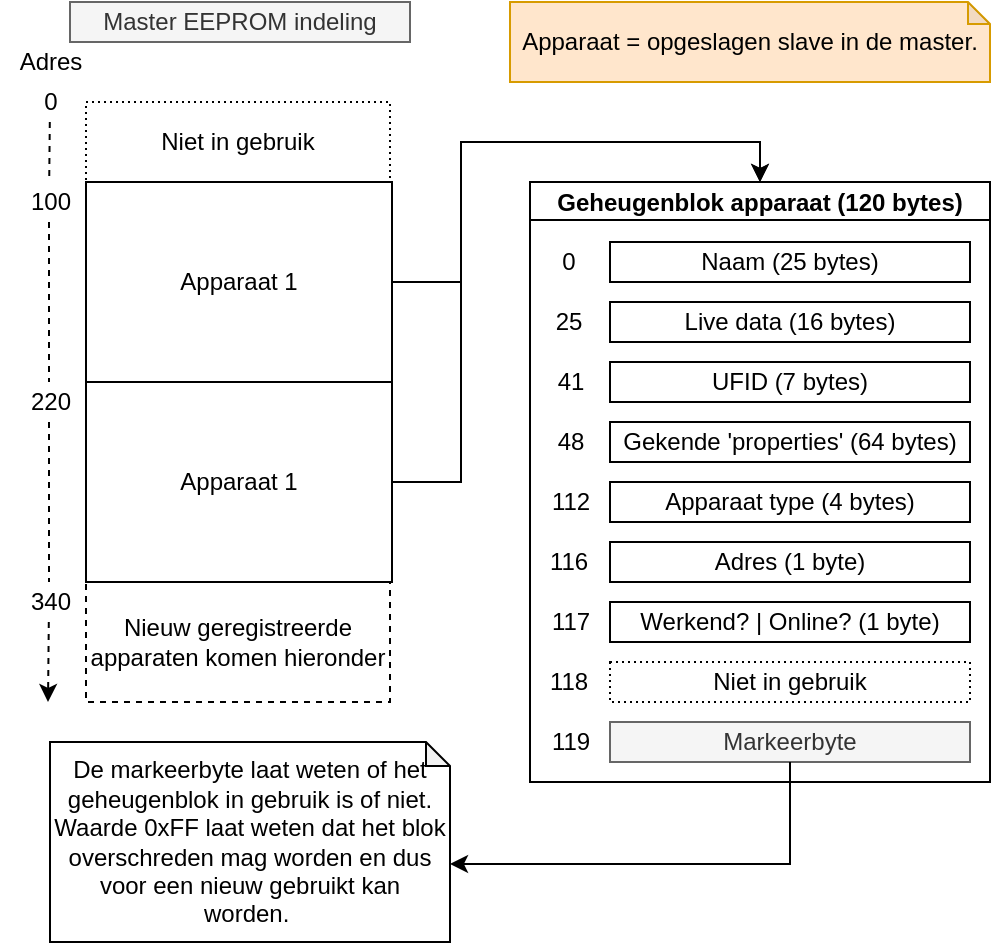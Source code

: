 <mxfile version="10.6.9" type="device"><diagram id="tRejwUz7OG---5BMXvJg" name="Page-1"><mxGraphModel dx="961" dy="493" grid="1" gridSize="10" guides="1" tooltips="1" connect="1" arrows="1" fold="1" page="1" pageScale="1" pageWidth="827" pageHeight="1169" math="0" shadow="0"><root><mxCell id="0"/><mxCell id="1" parent="0"/><mxCell id="AuQNsQxQSPorBZ3QLLEV-18" style="edgeStyle=orthogonalEdgeStyle;rounded=0;orthogonalLoop=1;jettySize=auto;html=1;exitX=1;exitY=0.5;exitDx=0;exitDy=0;entryX=0.5;entryY=0;entryDx=0;entryDy=0;" edge="1" parent="1" source="AuQNsQxQSPorBZ3QLLEV-2" target="AuQNsQxQSPorBZ3QLLEV-6"><mxGeometry relative="1" as="geometry"/></mxCell><mxCell id="AuQNsQxQSPorBZ3QLLEV-2" value="Apparaat 1" style="rounded=0;whiteSpace=wrap;html=1;" vertex="1" parent="1"><mxGeometry x="108" y="300" width="153" height="100" as="geometry"/></mxCell><mxCell id="AuQNsQxQSPorBZ3QLLEV-3" value="100" style="text;html=1;resizable=0;points=[];autosize=1;align=center;verticalAlign=top;spacingTop=-4;" vertex="1" parent="1"><mxGeometry x="79.5" y="300" width="20" height="20" as="geometry"/></mxCell><mxCell id="AuQNsQxQSPorBZ3QLLEV-4" value="Master EEPROM indeling" style="rounded=0;whiteSpace=wrap;html=1;align=center;fillColor=#f5f5f5;strokeColor=#666666;fontColor=#333333;" vertex="1" parent="1"><mxGeometry x="100" y="210" width="170" height="20" as="geometry"/></mxCell><mxCell id="AuQNsQxQSPorBZ3QLLEV-6" value="Geheugenblok apparaat (120 bytes)" style="swimlane;startSize=19;" vertex="1" parent="1"><mxGeometry x="330" y="300" width="230" height="300" as="geometry"><mxRectangle x="330" y="300" width="140" height="23" as="alternateBounds"/></mxGeometry></mxCell><mxCell id="AuQNsQxQSPorBZ3QLLEV-22" value="Naam (25 bytes)" style="rounded=0;whiteSpace=wrap;html=1;fillColor=none;align=center;" vertex="1" parent="AuQNsQxQSPorBZ3QLLEV-6"><mxGeometry x="40" y="30" width="180" height="20" as="geometry"/></mxCell><mxCell id="AuQNsQxQSPorBZ3QLLEV-23" value="Live data (16 bytes)" style="rounded=0;whiteSpace=wrap;html=1;fillColor=none;align=center;" vertex="1" parent="AuQNsQxQSPorBZ3QLLEV-6"><mxGeometry x="40" y="60" width="180" height="20" as="geometry"/></mxCell><mxCell id="AuQNsQxQSPorBZ3QLLEV-24" value="UFID (7 bytes)" style="rounded=0;whiteSpace=wrap;html=1;fillColor=none;align=center;" vertex="1" parent="AuQNsQxQSPorBZ3QLLEV-6"><mxGeometry x="40" y="90" width="180" height="20" as="geometry"/></mxCell><mxCell id="AuQNsQxQSPorBZ3QLLEV-29" value="Gekende 'properties' (64 bytes)" style="rounded=0;whiteSpace=wrap;html=1;fillColor=none;align=center;" vertex="1" parent="AuQNsQxQSPorBZ3QLLEV-6"><mxGeometry x="40" y="120" width="180" height="20" as="geometry"/></mxCell><mxCell id="AuQNsQxQSPorBZ3QLLEV-30" value="Apparaat type (4 bytes)" style="rounded=0;whiteSpace=wrap;html=1;fillColor=none;align=center;" vertex="1" parent="AuQNsQxQSPorBZ3QLLEV-6"><mxGeometry x="40" y="150" width="180" height="20" as="geometry"/></mxCell><mxCell id="AuQNsQxQSPorBZ3QLLEV-31" value="Adres (1 byte)" style="rounded=0;whiteSpace=wrap;html=1;fillColor=none;align=center;" vertex="1" parent="AuQNsQxQSPorBZ3QLLEV-6"><mxGeometry x="40" y="180" width="180" height="20" as="geometry"/></mxCell><mxCell id="AuQNsQxQSPorBZ3QLLEV-33" value="Werkend? | Online? (1 byte)" style="rounded=0;whiteSpace=wrap;html=1;fillColor=none;align=center;" vertex="1" parent="AuQNsQxQSPorBZ3QLLEV-6"><mxGeometry x="40" y="210" width="180" height="20" as="geometry"/></mxCell><mxCell id="AuQNsQxQSPorBZ3QLLEV-36" value="0" style="text;html=1;resizable=0;points=[];autosize=1;align=center;verticalAlign=top;spacingTop=-4;" vertex="1" parent="AuQNsQxQSPorBZ3QLLEV-6"><mxGeometry x="8.5" y="30" width="20" height="20" as="geometry"/></mxCell><mxCell id="AuQNsQxQSPorBZ3QLLEV-37" value="25" style="text;html=1;resizable=0;points=[];autosize=1;align=center;verticalAlign=top;spacingTop=-4;" vertex="1" parent="AuQNsQxQSPorBZ3QLLEV-6"><mxGeometry x="8.5" y="60" width="20" height="20" as="geometry"/></mxCell><mxCell id="AuQNsQxQSPorBZ3QLLEV-38" value="41" style="text;html=1;resizable=0;points=[];autosize=1;align=center;verticalAlign=top;spacingTop=-4;" vertex="1" parent="AuQNsQxQSPorBZ3QLLEV-6"><mxGeometry x="9.5" y="90" width="20" height="20" as="geometry"/></mxCell><mxCell id="AuQNsQxQSPorBZ3QLLEV-39" value="48" style="text;html=1;resizable=0;points=[];autosize=1;align=center;verticalAlign=top;spacingTop=-4;" vertex="1" parent="AuQNsQxQSPorBZ3QLLEV-6"><mxGeometry x="9.5" y="120" width="20" height="20" as="geometry"/></mxCell><mxCell id="AuQNsQxQSPorBZ3QLLEV-40" value="112" style="text;html=1;resizable=0;points=[];autosize=1;align=center;verticalAlign=top;spacingTop=-4;" vertex="1" parent="AuQNsQxQSPorBZ3QLLEV-6"><mxGeometry x="9.5" y="150" width="20" height="20" as="geometry"/></mxCell><mxCell id="AuQNsQxQSPorBZ3QLLEV-43" value="116" style="text;html=1;resizable=0;points=[];autosize=1;align=center;verticalAlign=top;spacingTop=-4;" vertex="1" parent="AuQNsQxQSPorBZ3QLLEV-6"><mxGeometry x="8.5" y="180" width="20" height="20" as="geometry"/></mxCell><mxCell id="AuQNsQxQSPorBZ3QLLEV-46" value="117" style="text;html=1;resizable=0;points=[];autosize=1;align=center;verticalAlign=top;spacingTop=-4;" vertex="1" parent="AuQNsQxQSPorBZ3QLLEV-6"><mxGeometry x="10" y="210" width="20" height="20" as="geometry"/></mxCell><mxCell id="AuQNsQxQSPorBZ3QLLEV-47" value="118" style="text;html=1;resizable=0;points=[];autosize=1;align=center;verticalAlign=top;spacingTop=-4;" vertex="1" parent="AuQNsQxQSPorBZ3QLLEV-6"><mxGeometry x="9" y="240" width="20" height="20" as="geometry"/></mxCell><mxCell id="AuQNsQxQSPorBZ3QLLEV-48" value="Niet in gebruik" style="rounded=0;whiteSpace=wrap;html=1;fillColor=none;dashed=1;dashPattern=1 2;" vertex="1" parent="AuQNsQxQSPorBZ3QLLEV-6"><mxGeometry x="40" y="240" width="180" height="20" as="geometry"/></mxCell><mxCell id="AuQNsQxQSPorBZ3QLLEV-49" value="119" style="text;html=1;resizable=0;points=[];autosize=1;align=center;verticalAlign=top;spacingTop=-4;" vertex="1" parent="AuQNsQxQSPorBZ3QLLEV-6"><mxGeometry x="10" y="270" width="20" height="20" as="geometry"/></mxCell><mxCell id="AuQNsQxQSPorBZ3QLLEV-50" value="Markeerbyte" style="rounded=0;whiteSpace=wrap;html=1;fillColor=#f5f5f5;align=center;strokeColor=#666666;fontColor=#333333;" vertex="1" parent="AuQNsQxQSPorBZ3QLLEV-6"><mxGeometry x="40" y="270" width="180" height="20" as="geometry"/></mxCell><mxCell id="AuQNsQxQSPorBZ3QLLEV-7" value="220" style="text;html=1;resizable=0;points=[];autosize=1;align=center;verticalAlign=top;spacingTop=-4;" vertex="1" parent="1"><mxGeometry x="79.5" y="400" width="20" height="20" as="geometry"/></mxCell><mxCell id="AuQNsQxQSPorBZ3QLLEV-10" value="Niet in gebruik" style="rounded=0;whiteSpace=wrap;html=1;fillColor=none;dashed=1;dashPattern=1 2;" vertex="1" parent="1"><mxGeometry x="108" y="260" width="152" height="40" as="geometry"/></mxCell><mxCell id="AuQNsQxQSPorBZ3QLLEV-11" value="0" style="text;html=1;resizable=0;points=[];autosize=1;align=center;verticalAlign=top;spacingTop=-4;" vertex="1" parent="1"><mxGeometry x="80" y="250" width="20" height="20" as="geometry"/></mxCell><mxCell id="AuQNsQxQSPorBZ3QLLEV-20" style="edgeStyle=orthogonalEdgeStyle;rounded=0;orthogonalLoop=1;jettySize=auto;html=1;exitX=1;exitY=0.5;exitDx=0;exitDy=0;entryX=0.5;entryY=0;entryDx=0;entryDy=0;" edge="1" parent="1" source="AuQNsQxQSPorBZ3QLLEV-13" target="AuQNsQxQSPorBZ3QLLEV-6"><mxGeometry relative="1" as="geometry"/></mxCell><mxCell id="AuQNsQxQSPorBZ3QLLEV-13" value="Apparaat 1" style="rounded=0;whiteSpace=wrap;html=1;" vertex="1" parent="1"><mxGeometry x="108" y="400" width="153" height="100" as="geometry"/></mxCell><mxCell id="AuQNsQxQSPorBZ3QLLEV-15" value="Nieuw geregistreerde apparaten komen hieronder" style="rounded=0;whiteSpace=wrap;html=1;fillColor=none;align=center;dashed=1;" vertex="1" parent="1"><mxGeometry x="108" y="500" width="152" height="60" as="geometry"/></mxCell><mxCell id="AuQNsQxQSPorBZ3QLLEV-16" value="340" style="text;html=1;resizable=0;points=[];autosize=1;align=center;verticalAlign=top;spacingTop=-4;" vertex="1" parent="1"><mxGeometry x="79.5" y="500" width="20" height="20" as="geometry"/></mxCell><mxCell id="AuQNsQxQSPorBZ3QLLEV-21" value="De markeerbyte laat weten of het geheugenblok in gebruik is of niet. Waarde 0xFF laat weten dat het blok overschreden mag worden en dus voor een nieuw gebruikt kan worden.&amp;nbsp;" style="shape=note;whiteSpace=wrap;html=1;backgroundOutline=1;darkOpacity=0.05;fillColor=none;align=center;size=12;" vertex="1" parent="1"><mxGeometry x="90" y="580" width="200" height="100" as="geometry"/></mxCell><mxCell id="AuQNsQxQSPorBZ3QLLEV-32" value="Apparaat = opgeslagen slave in de master." style="shape=note;whiteSpace=wrap;html=1;backgroundOutline=1;darkOpacity=0.05;fillColor=#ffe6cc;align=center;size=11;strokeColor=#d79b00;" vertex="1" parent="1"><mxGeometry x="320" y="210" width="240" height="40" as="geometry"/></mxCell><mxCell id="AuQNsQxQSPorBZ3QLLEV-51" value="" style="endArrow=none;dashed=1;html=1;" edge="1" parent="1" source="AuQNsQxQSPorBZ3QLLEV-3" target="AuQNsQxQSPorBZ3QLLEV-7"><mxGeometry width="50" height="50" relative="1" as="geometry"><mxPoint x="89" y="340" as="sourcePoint"/><mxPoint x="89" y="380.0" as="targetPoint"/></mxGeometry></mxCell><mxCell id="AuQNsQxQSPorBZ3QLLEV-52" value="" style="endArrow=none;dashed=1;html=1;" edge="1" parent="1" source="AuQNsQxQSPorBZ3QLLEV-7" target="AuQNsQxQSPorBZ3QLLEV-16"><mxGeometry width="50" height="50" relative="1" as="geometry"><mxPoint x="70" y="260" as="sourcePoint"/><mxPoint x="70" y="300.0" as="targetPoint"/></mxGeometry></mxCell><mxCell id="AuQNsQxQSPorBZ3QLLEV-53" value="" style="endArrow=classic;dashed=1;html=1;endFill=1;" edge="1" parent="1" source="AuQNsQxQSPorBZ3QLLEV-16"><mxGeometry width="50" height="50" relative="1" as="geometry"><mxPoint x="80" y="270" as="sourcePoint"/><mxPoint x="89" y="560" as="targetPoint"/></mxGeometry></mxCell><mxCell id="AuQNsQxQSPorBZ3QLLEV-57" value="" style="endArrow=none;dashed=1;html=1;" edge="1" parent="1" source="AuQNsQxQSPorBZ3QLLEV-11" target="AuQNsQxQSPorBZ3QLLEV-3"><mxGeometry width="50" height="50" relative="1" as="geometry"><mxPoint x="40" y="300" as="sourcePoint"/><mxPoint x="40" y="340.0" as="targetPoint"/></mxGeometry></mxCell><mxCell id="AuQNsQxQSPorBZ3QLLEV-59" style="edgeStyle=orthogonalEdgeStyle;rounded=0;orthogonalLoop=1;jettySize=auto;html=1;exitX=0.5;exitY=1;exitDx=0;exitDy=0;entryX=0;entryY=0;entryDx=200;entryDy=61;entryPerimeter=0;" edge="1" parent="1" source="AuQNsQxQSPorBZ3QLLEV-50" target="AuQNsQxQSPorBZ3QLLEV-21"><mxGeometry relative="1" as="geometry"/></mxCell><mxCell id="AuQNsQxQSPorBZ3QLLEV-61" value="Adres" style="text;html=1;resizable=0;points=[];autosize=1;align=center;verticalAlign=top;spacingTop=-4;" vertex="1" parent="1"><mxGeometry x="65" y="230" width="50" height="20" as="geometry"/></mxCell></root></mxGraphModel></diagram></mxfile>